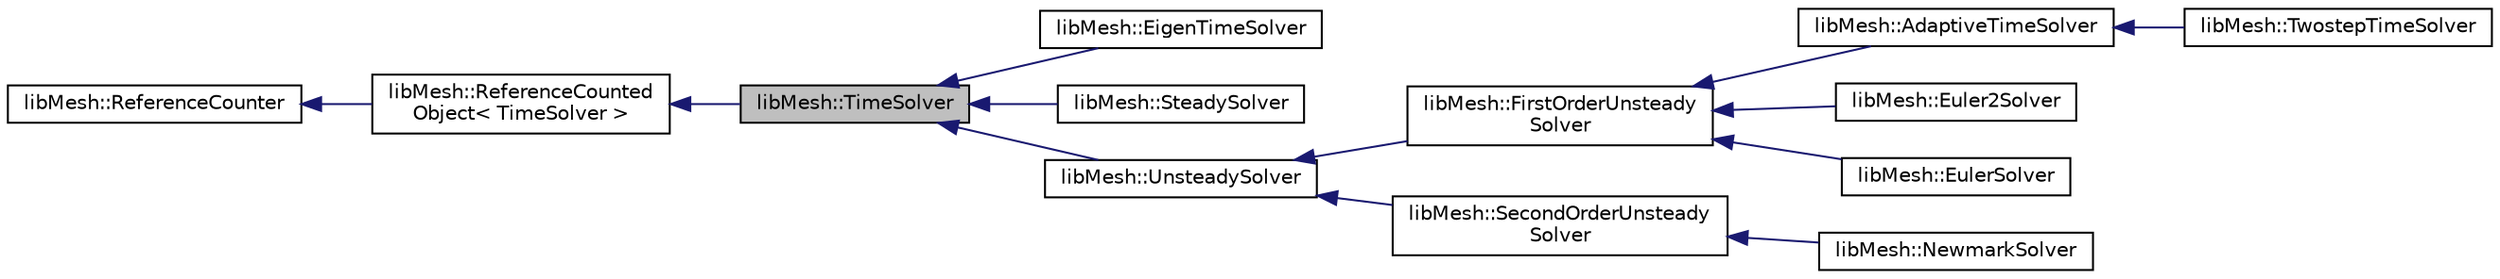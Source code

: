 digraph "libMesh::TimeSolver"
{
  edge [fontname="Helvetica",fontsize="10",labelfontname="Helvetica",labelfontsize="10"];
  node [fontname="Helvetica",fontsize="10",shape=record];
  rankdir="LR";
  Node0 [label="libMesh::TimeSolver",height=0.2,width=0.4,color="black", fillcolor="grey75", style="filled", fontcolor="black"];
  Node1 -> Node0 [dir="back",color="midnightblue",fontsize="10",style="solid",fontname="Helvetica"];
  Node1 [label="libMesh::ReferenceCounted\lObject\< TimeSolver \>",height=0.2,width=0.4,color="black", fillcolor="white", style="filled",URL="$classlibMesh_1_1ReferenceCountedObject.html"];
  Node2 -> Node1 [dir="back",color="midnightblue",fontsize="10",style="solid",fontname="Helvetica"];
  Node2 [label="libMesh::ReferenceCounter",height=0.2,width=0.4,color="black", fillcolor="white", style="filled",URL="$classlibMesh_1_1ReferenceCounter.html",tooltip="Common base for all objects whose creations/destructions are counted. "];
  Node0 -> Node3 [dir="back",color="midnightblue",fontsize="10",style="solid",fontname="Helvetica"];
  Node3 [label="libMesh::EigenTimeSolver",height=0.2,width=0.4,color="black", fillcolor="white", style="filled",URL="$classlibMesh_1_1EigenTimeSolver.html"];
  Node0 -> Node4 [dir="back",color="midnightblue",fontsize="10",style="solid",fontname="Helvetica"];
  Node4 [label="libMesh::SteadySolver",height=0.2,width=0.4,color="black", fillcolor="white", style="filled",URL="$classlibMesh_1_1SteadySolver.html"];
  Node0 -> Node5 [dir="back",color="midnightblue",fontsize="10",style="solid",fontname="Helvetica"];
  Node5 [label="libMesh::UnsteadySolver",height=0.2,width=0.4,color="black", fillcolor="white", style="filled",URL="$classlibMesh_1_1UnsteadySolver.html"];
  Node5 -> Node6 [dir="back",color="midnightblue",fontsize="10",style="solid",fontname="Helvetica"];
  Node6 [label="libMesh::FirstOrderUnsteady\lSolver",height=0.2,width=0.4,color="black", fillcolor="white", style="filled",URL="$classlibMesh_1_1FirstOrderUnsteadySolver.html"];
  Node6 -> Node7 [dir="back",color="midnightblue",fontsize="10",style="solid",fontname="Helvetica"];
  Node7 [label="libMesh::AdaptiveTimeSolver",height=0.2,width=0.4,color="black", fillcolor="white", style="filled",URL="$classlibMesh_1_1AdaptiveTimeSolver.html"];
  Node7 -> Node8 [dir="back",color="midnightblue",fontsize="10",style="solid",fontname="Helvetica"];
  Node8 [label="libMesh::TwostepTimeSolver",height=0.2,width=0.4,color="black", fillcolor="white", style="filled",URL="$classlibMesh_1_1TwostepTimeSolver.html"];
  Node6 -> Node9 [dir="back",color="midnightblue",fontsize="10",style="solid",fontname="Helvetica"];
  Node9 [label="libMesh::Euler2Solver",height=0.2,width=0.4,color="black", fillcolor="white", style="filled",URL="$classlibMesh_1_1Euler2Solver.html"];
  Node6 -> Node10 [dir="back",color="midnightblue",fontsize="10",style="solid",fontname="Helvetica"];
  Node10 [label="libMesh::EulerSolver",height=0.2,width=0.4,color="black", fillcolor="white", style="filled",URL="$classlibMesh_1_1EulerSolver.html"];
  Node5 -> Node11 [dir="back",color="midnightblue",fontsize="10",style="solid",fontname="Helvetica"];
  Node11 [label="libMesh::SecondOrderUnsteady\lSolver",height=0.2,width=0.4,color="black", fillcolor="white", style="filled",URL="$classlibMesh_1_1SecondOrderUnsteadySolver.html"];
  Node11 -> Node12 [dir="back",color="midnightblue",fontsize="10",style="solid",fontname="Helvetica"];
  Node12 [label="libMesh::NewmarkSolver",height=0.2,width=0.4,color="black", fillcolor="white", style="filled",URL="$classlibMesh_1_1NewmarkSolver.html"];
}
